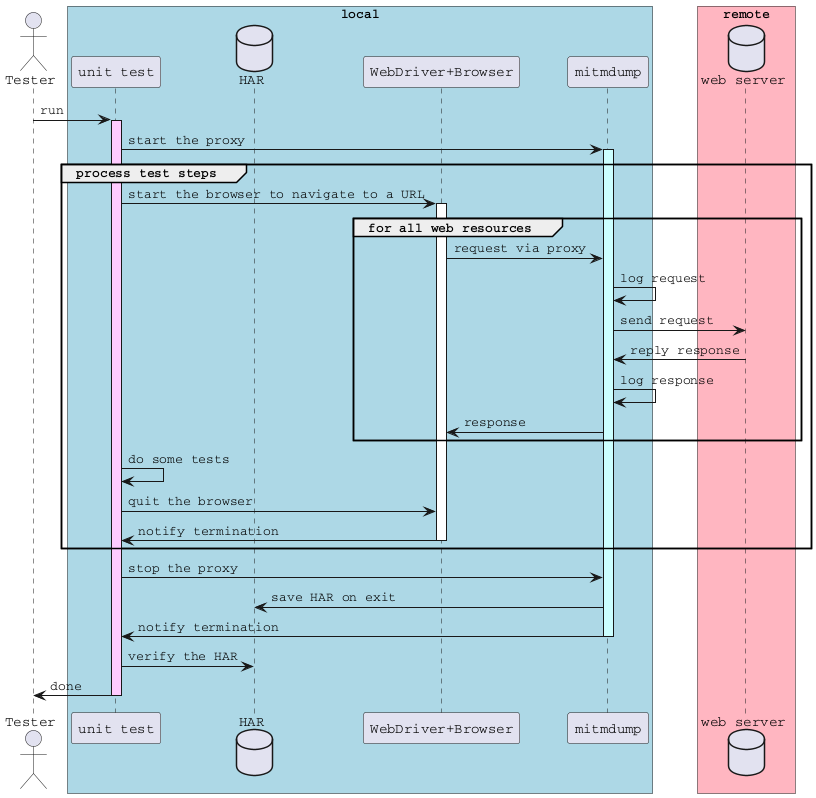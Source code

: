 @startuml sequence

skinparam defaultFontName Courier

actor       Tester      as tester
box "local" #LightBlue
participant "unit test" as script
database    HAR         as har
participant "WebDriver+Browser" as browser
participant mitmdump    as proxy
end box

box "remote" #LightPink
database    "web server"   as server
end box

tester   -> script      : run
activate script #FFccFF
script   -> proxy      : start the proxy
activate proxy #ccFFFF
group process test steps
script   -> browser    : start the browser to navigate to a URL
activate browser
group for all web resources
browser  -> proxy      : request via proxy
proxy    -> proxy      : log request
proxy    -> server     : send request
server   -> proxy      : reply response
proxy    -> proxy      : log response
proxy    -> browser    : response
end
script   -> script     : do some tests
script   -> browser    : quit the browser
browser  -> script     : notify termination
deactivate browser
end
script   -> proxy      : stop the proxy
proxy    -> har        : save HAR on exit
proxy    -> script     : notify termination
deactivate proxy
script   -> har        : verify the HAR
script   -> tester     : done
deactivate script
@enduml